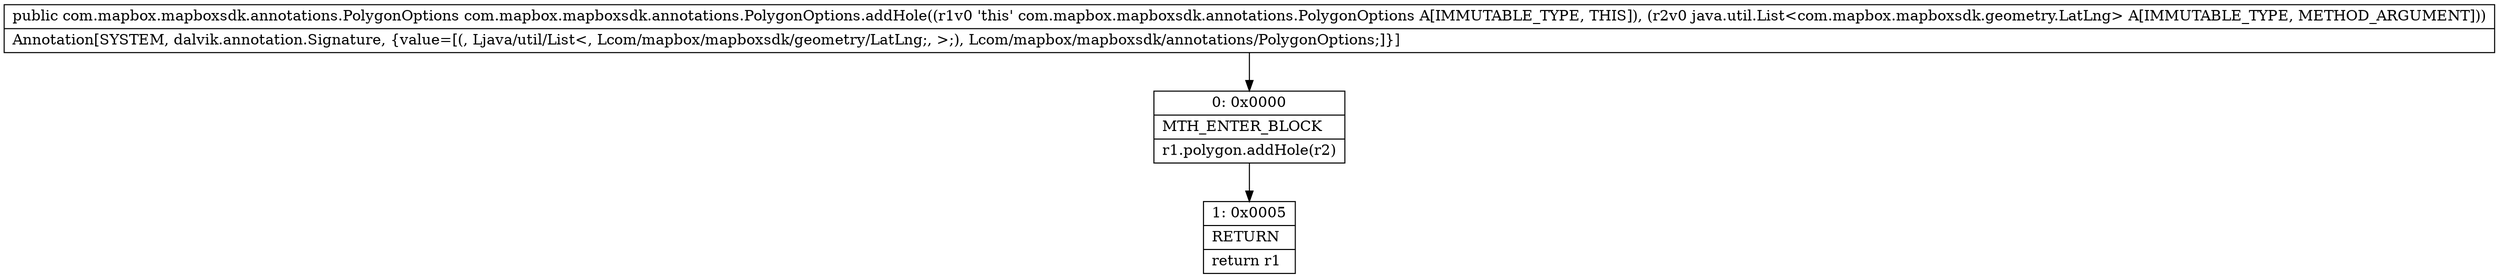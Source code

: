 digraph "CFG forcom.mapbox.mapboxsdk.annotations.PolygonOptions.addHole(Ljava\/util\/List;)Lcom\/mapbox\/mapboxsdk\/annotations\/PolygonOptions;" {
Node_0 [shape=record,label="{0\:\ 0x0000|MTH_ENTER_BLOCK\l|r1.polygon.addHole(r2)\l}"];
Node_1 [shape=record,label="{1\:\ 0x0005|RETURN\l|return r1\l}"];
MethodNode[shape=record,label="{public com.mapbox.mapboxsdk.annotations.PolygonOptions com.mapbox.mapboxsdk.annotations.PolygonOptions.addHole((r1v0 'this' com.mapbox.mapboxsdk.annotations.PolygonOptions A[IMMUTABLE_TYPE, THIS]), (r2v0 java.util.List\<com.mapbox.mapboxsdk.geometry.LatLng\> A[IMMUTABLE_TYPE, METHOD_ARGUMENT]))  | Annotation[SYSTEM, dalvik.annotation.Signature, \{value=[(, Ljava\/util\/List\<, Lcom\/mapbox\/mapboxsdk\/geometry\/LatLng;, \>;), Lcom\/mapbox\/mapboxsdk\/annotations\/PolygonOptions;]\}]\l}"];
MethodNode -> Node_0;
Node_0 -> Node_1;
}

